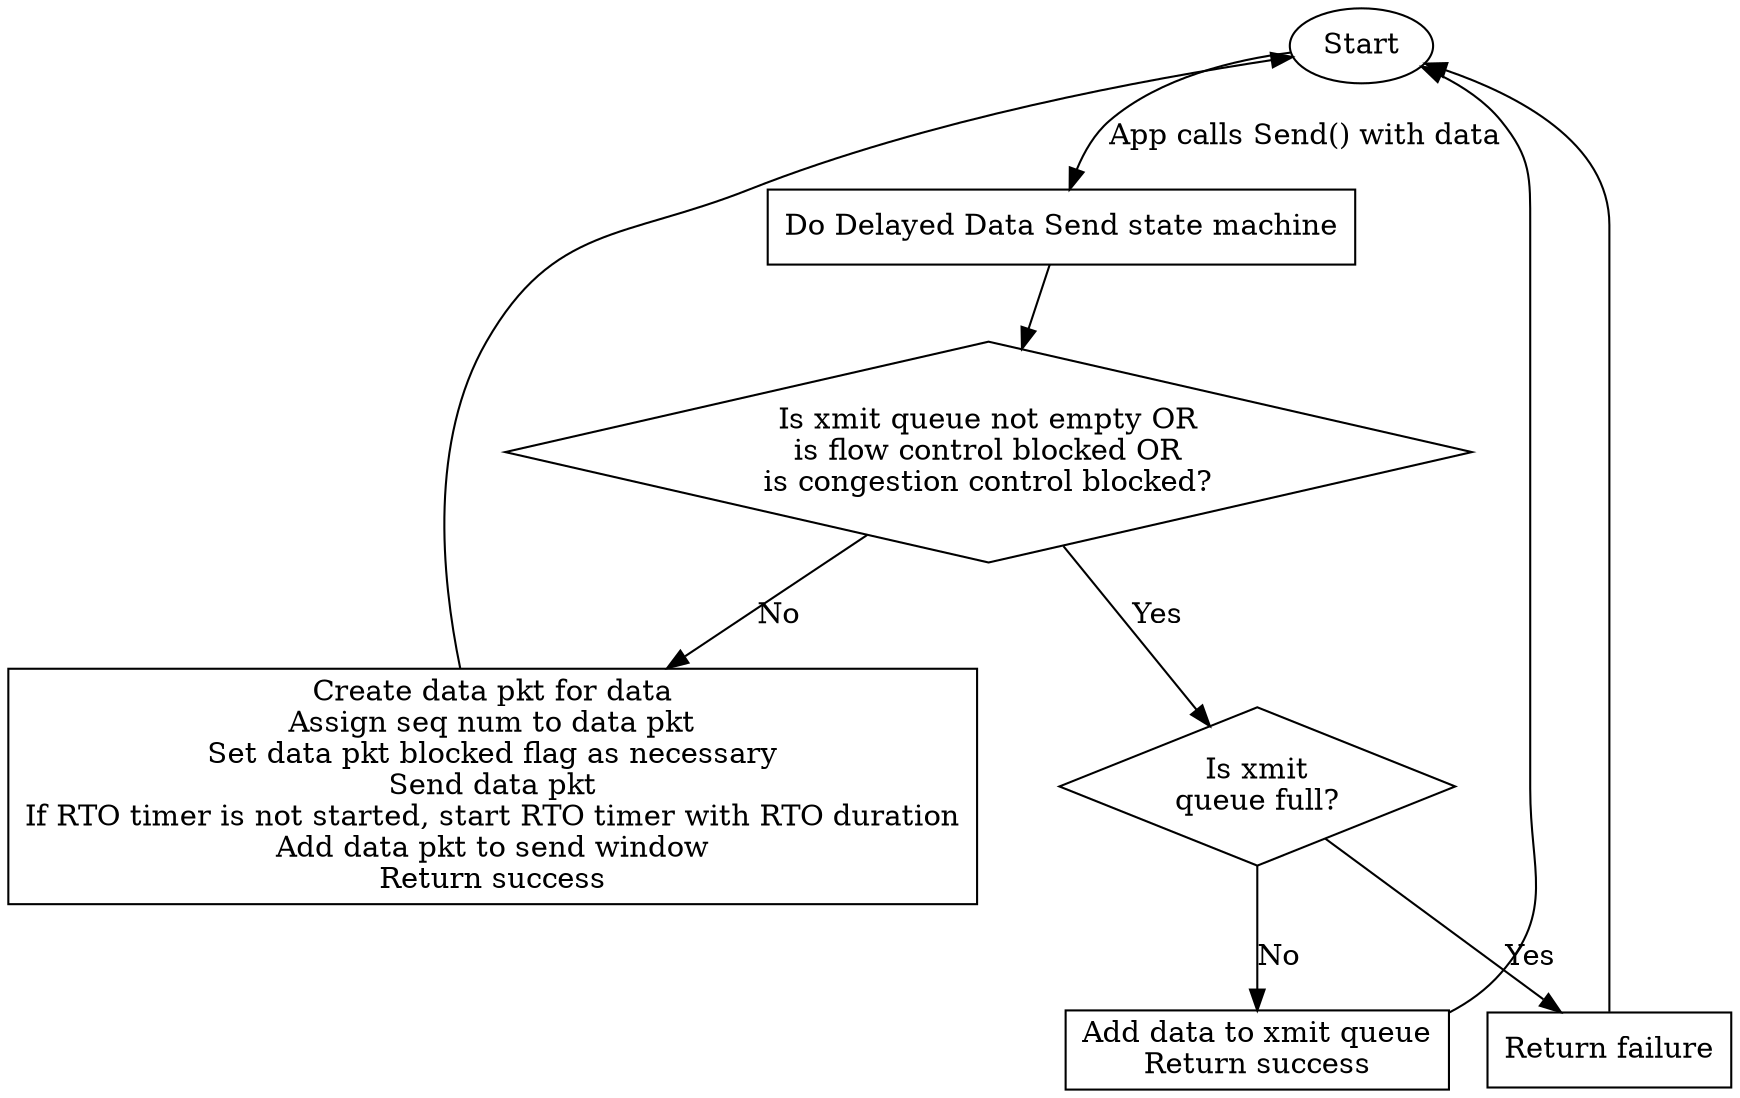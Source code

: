 digraph sliq_data_send {
    strt [ shape = ellipse, label = "Start" ];
    blk1 [ shape = box,     label = "Do Delayed Data Send state machine" ];
    blk2 [ shape = box,     label = "Create data pkt for data\nAssign seq num to data pkt\nSet data pkt blocked flag as necessary\nSend data pkt\nIf RTO timer is not started, start RTO timer with RTO duration\nAdd data pkt to send window\nReturn success" ];
    blk3 [ shape = box,     label = "Add data to xmit queue\nReturn success" ];
    blk4 [ shape = box,     label = "Return failure" ];
    dsc1 [ shape = diamond, label = "Is xmit queue not empty OR\nis flow control blocked OR\nis congestion control blocked?" ];
    dsc2 [ shape = diamond, label = "Is xmit\nqueue full?" ];

    strt -> blk1 [ label = "App calls Send() with data" ];
    blk1 -> dsc1;

    dsc1 -> dsc2 [ label = "Yes" ];
    dsc1 -> blk2 [ label = "No" ];

    blk2 -> strt

    dsc2 -> blk3 [ label = "No" ];
    blk3 -> strt

    dsc2 -> blk4 [ label = "Yes" ];
    blk4 -> strt;
}
